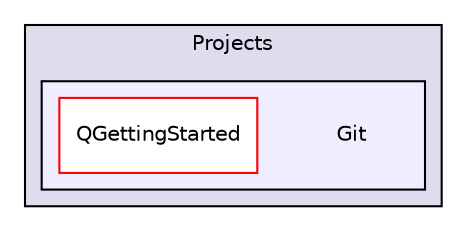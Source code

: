 digraph "F:/Projects/Git" {
  compound=true
  node [ fontsize="10", fontname="Helvetica"];
  edge [ labelfontsize="10", labelfontname="Helvetica"];
  subgraph clusterdir_c4a6d00bdc510136fbd964986dc2264a {
    graph [ bgcolor="#ddddee", pencolor="black", label="Projects" fontname="Helvetica", fontsize="10", URL="dir_c4a6d00bdc510136fbd964986dc2264a.html"]
  subgraph clusterdir_f0b91e49464d6b3d035a951c45bc1c7c {
    graph [ bgcolor="#eeeeff", pencolor="black", label="" URL="dir_f0b91e49464d6b3d035a951c45bc1c7c.html"];
    dir_f0b91e49464d6b3d035a951c45bc1c7c [shape=plaintext label="Git"];
    dir_274e15df15b8e0e4ff4816aed6a5f940 [shape=box label="QGettingStarted" color="red" fillcolor="white" style="filled" URL="dir_274e15df15b8e0e4ff4816aed6a5f940.html"];
  }
  }
}
